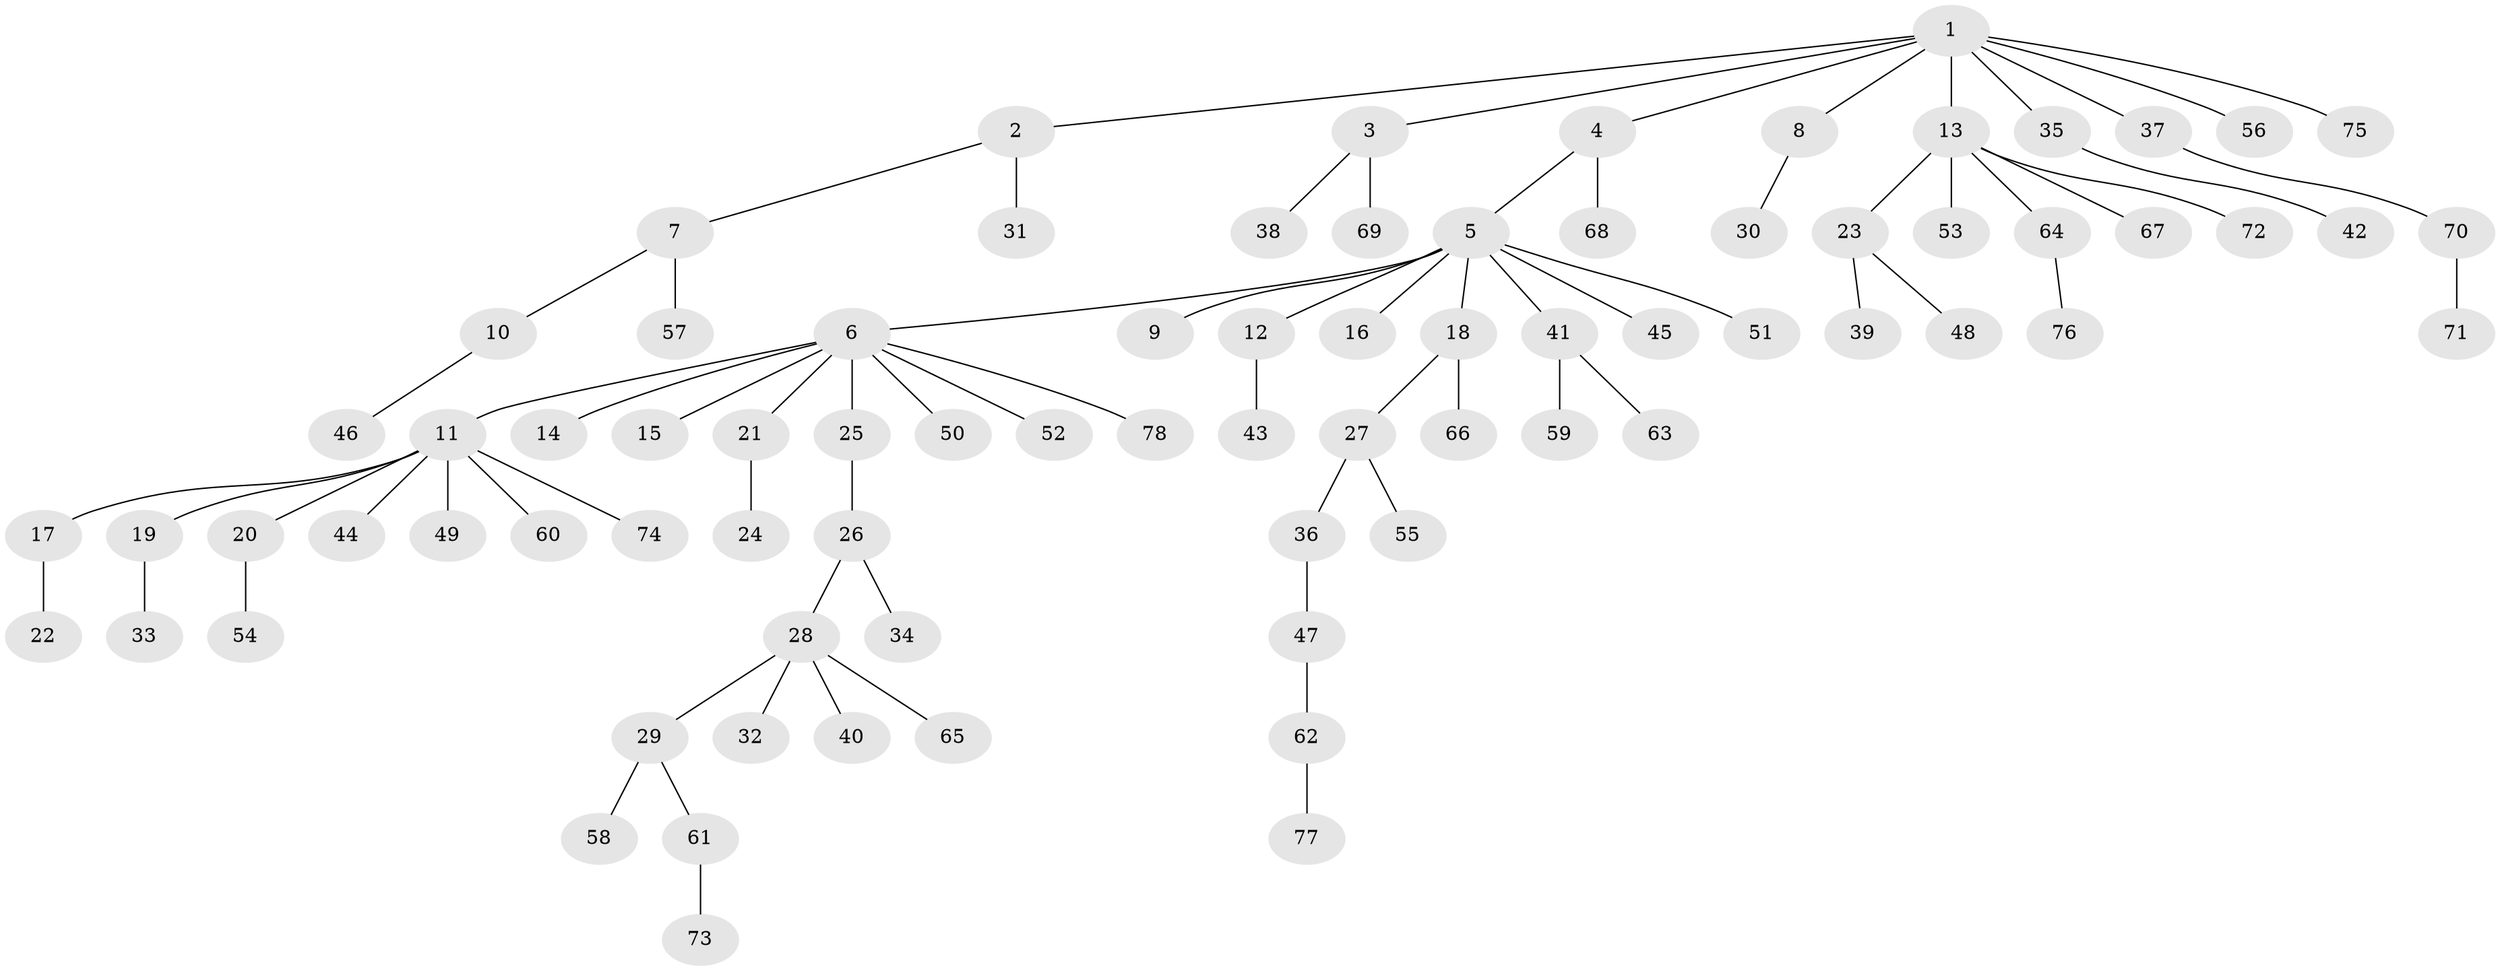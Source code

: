 // Generated by graph-tools (version 1.1) at 2025/11/02/27/25 16:11:13]
// undirected, 78 vertices, 77 edges
graph export_dot {
graph [start="1"]
  node [color=gray90,style=filled];
  1;
  2;
  3;
  4;
  5;
  6;
  7;
  8;
  9;
  10;
  11;
  12;
  13;
  14;
  15;
  16;
  17;
  18;
  19;
  20;
  21;
  22;
  23;
  24;
  25;
  26;
  27;
  28;
  29;
  30;
  31;
  32;
  33;
  34;
  35;
  36;
  37;
  38;
  39;
  40;
  41;
  42;
  43;
  44;
  45;
  46;
  47;
  48;
  49;
  50;
  51;
  52;
  53;
  54;
  55;
  56;
  57;
  58;
  59;
  60;
  61;
  62;
  63;
  64;
  65;
  66;
  67;
  68;
  69;
  70;
  71;
  72;
  73;
  74;
  75;
  76;
  77;
  78;
  1 -- 2;
  1 -- 3;
  1 -- 4;
  1 -- 8;
  1 -- 13;
  1 -- 35;
  1 -- 37;
  1 -- 56;
  1 -- 75;
  2 -- 7;
  2 -- 31;
  3 -- 38;
  3 -- 69;
  4 -- 5;
  4 -- 68;
  5 -- 6;
  5 -- 9;
  5 -- 12;
  5 -- 16;
  5 -- 18;
  5 -- 41;
  5 -- 45;
  5 -- 51;
  6 -- 11;
  6 -- 14;
  6 -- 15;
  6 -- 21;
  6 -- 25;
  6 -- 50;
  6 -- 52;
  6 -- 78;
  7 -- 10;
  7 -- 57;
  8 -- 30;
  10 -- 46;
  11 -- 17;
  11 -- 19;
  11 -- 20;
  11 -- 44;
  11 -- 49;
  11 -- 60;
  11 -- 74;
  12 -- 43;
  13 -- 23;
  13 -- 53;
  13 -- 64;
  13 -- 67;
  13 -- 72;
  17 -- 22;
  18 -- 27;
  18 -- 66;
  19 -- 33;
  20 -- 54;
  21 -- 24;
  23 -- 39;
  23 -- 48;
  25 -- 26;
  26 -- 28;
  26 -- 34;
  27 -- 36;
  27 -- 55;
  28 -- 29;
  28 -- 32;
  28 -- 40;
  28 -- 65;
  29 -- 58;
  29 -- 61;
  35 -- 42;
  36 -- 47;
  37 -- 70;
  41 -- 59;
  41 -- 63;
  47 -- 62;
  61 -- 73;
  62 -- 77;
  64 -- 76;
  70 -- 71;
}
